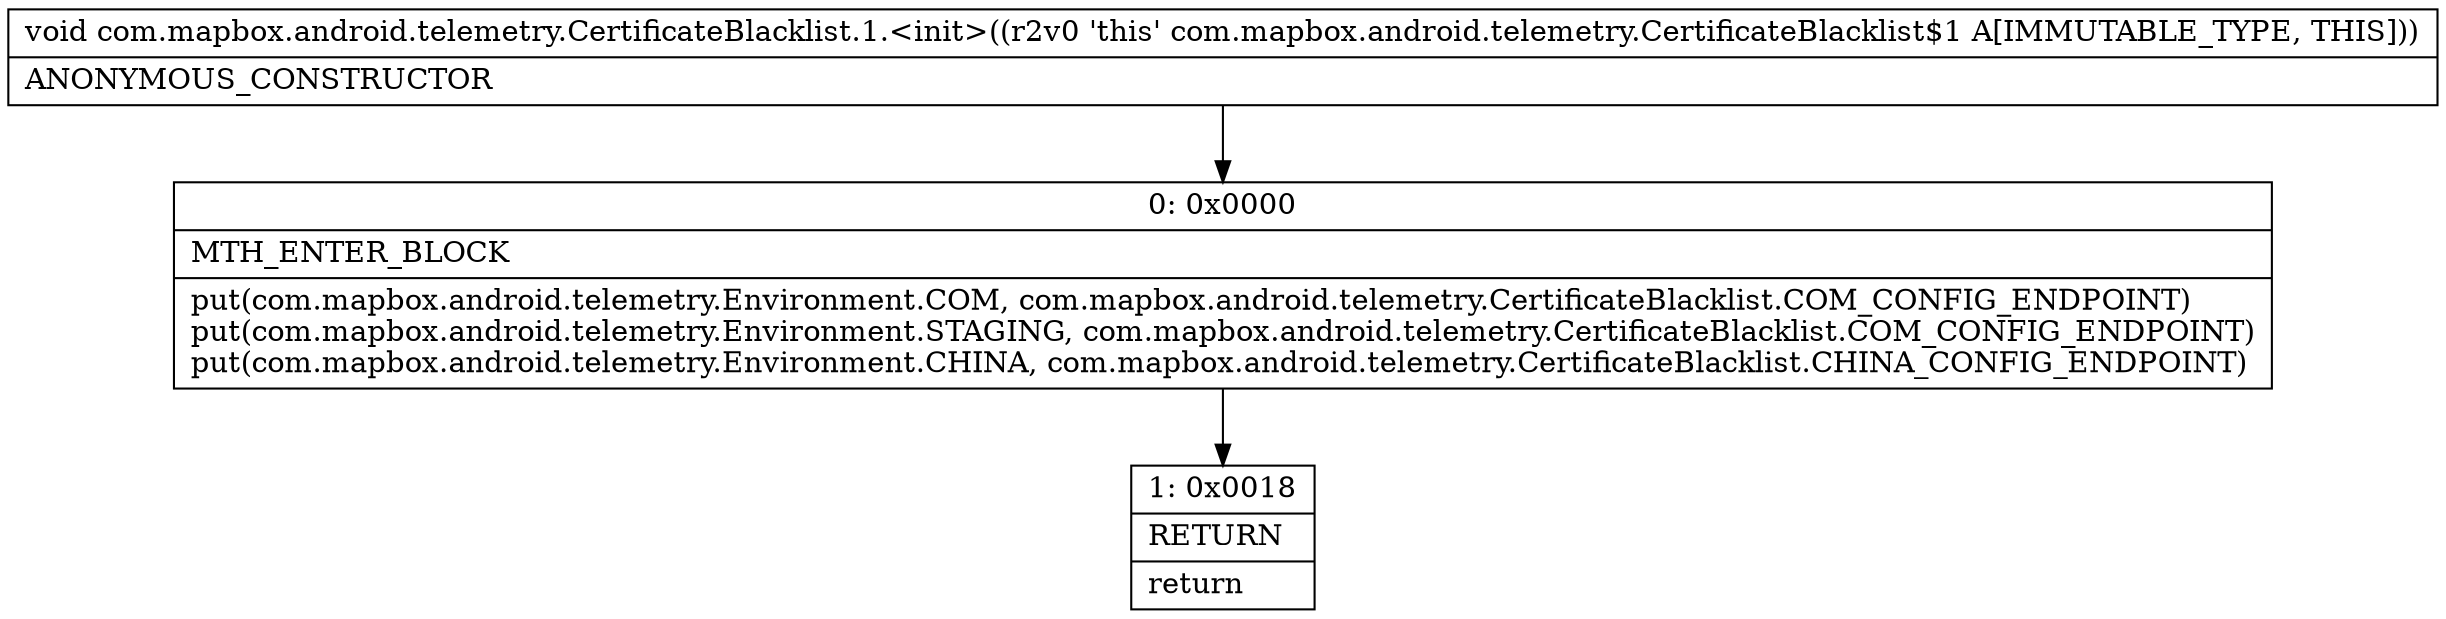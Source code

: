digraph "CFG forcom.mapbox.android.telemetry.CertificateBlacklist.1.\<init\>()V" {
Node_0 [shape=record,label="{0\:\ 0x0000|MTH_ENTER_BLOCK\l|put(com.mapbox.android.telemetry.Environment.COM, com.mapbox.android.telemetry.CertificateBlacklist.COM_CONFIG_ENDPOINT)\lput(com.mapbox.android.telemetry.Environment.STAGING, com.mapbox.android.telemetry.CertificateBlacklist.COM_CONFIG_ENDPOINT)\lput(com.mapbox.android.telemetry.Environment.CHINA, com.mapbox.android.telemetry.CertificateBlacklist.CHINA_CONFIG_ENDPOINT)\l}"];
Node_1 [shape=record,label="{1\:\ 0x0018|RETURN\l|return\l}"];
MethodNode[shape=record,label="{void com.mapbox.android.telemetry.CertificateBlacklist.1.\<init\>((r2v0 'this' com.mapbox.android.telemetry.CertificateBlacklist$1 A[IMMUTABLE_TYPE, THIS]))  | ANONYMOUS_CONSTRUCTOR\l}"];
MethodNode -> Node_0;
Node_0 -> Node_1;
}


